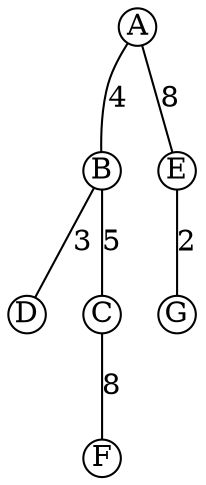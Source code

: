 graph Demo {
      node [height=0.25,width=0.25,fixedsize=true]
      A -- B [label="4"]
      A -- E [label="8"]
      B -- D [label="3"]
      B -- C [label="5"]
      C -- F [label="8"]
      E -- G [label="2"]
}
